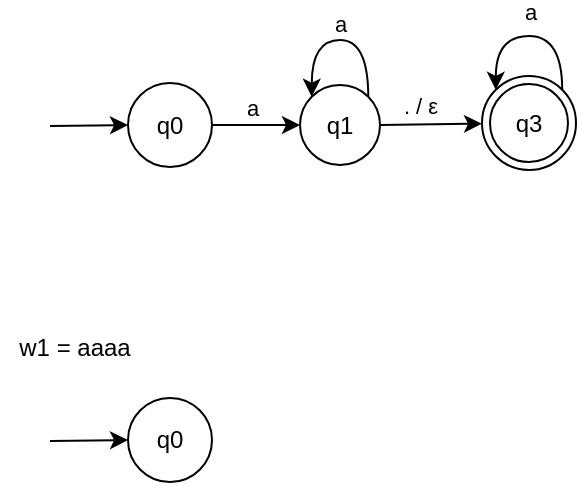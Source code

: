 <mxfile version="24.7.12">
  <diagram name="Page-1" id="Z5FTGkGa2ShZTrfyx7nZ">
    <mxGraphModel dx="1434" dy="827" grid="0" gridSize="10" guides="1" tooltips="1" connect="1" arrows="1" fold="1" page="1" pageScale="1" pageWidth="1654" pageHeight="2336" math="0" shadow="0">
      <root>
        <mxCell id="0" />
        <mxCell id="1" parent="0" />
        <mxCell id="1SRfXrtsyIx2hCv3YblZ-1" value="q0" style="ellipse;whiteSpace=wrap;html=1;aspect=fixed;" parent="1" vertex="1">
          <mxGeometry x="610" y="249.5" width="42" height="42" as="geometry" />
        </mxCell>
        <mxCell id="1SRfXrtsyIx2hCv3YblZ-13" style="edgeStyle=orthogonalEdgeStyle;curved=1;rounded=0;orthogonalLoop=1;jettySize=auto;html=1;exitX=1;exitY=0;exitDx=0;exitDy=0;entryX=0;entryY=0;entryDx=0;entryDy=0;" parent="1" source="1SRfXrtsyIx2hCv3YblZ-2" target="1SRfXrtsyIx2hCv3YblZ-2" edge="1">
          <mxGeometry relative="1" as="geometry">
            <mxPoint x="712" y="156" as="targetPoint" />
            <Array as="points">
              <mxPoint x="730" y="228" />
              <mxPoint x="702" y="228" />
            </Array>
          </mxGeometry>
        </mxCell>
        <mxCell id="1SRfXrtsyIx2hCv3YblZ-17" value="a" style="edgeLabel;html=1;align=center;verticalAlign=middle;resizable=0;points=[];" parent="1SRfXrtsyIx2hCv3YblZ-13" vertex="1" connectable="0">
          <mxGeometry x="-0.062" y="-2" relative="1" as="geometry">
            <mxPoint x="-3" y="-6" as="offset" />
          </mxGeometry>
        </mxCell>
        <mxCell id="1SRfXrtsyIx2hCv3YblZ-14" style="rounded=0;orthogonalLoop=1;jettySize=auto;html=1;exitX=1;exitY=0.5;exitDx=0;exitDy=0;" parent="1" source="1SRfXrtsyIx2hCv3YblZ-2" target="1SRfXrtsyIx2hCv3YblZ-6" edge="1">
          <mxGeometry relative="1" as="geometry" />
        </mxCell>
        <mxCell id="1SRfXrtsyIx2hCv3YblZ-22" value=". / ε" style="edgeLabel;html=1;align=center;verticalAlign=middle;resizable=0;points=[];" parent="1SRfXrtsyIx2hCv3YblZ-14" vertex="1" connectable="0">
          <mxGeometry x="-0.059" relative="1" as="geometry">
            <mxPoint x="-4" y="-9" as="offset" />
          </mxGeometry>
        </mxCell>
        <mxCell id="1SRfXrtsyIx2hCv3YblZ-2" value="q1" style="ellipse;whiteSpace=wrap;html=1;aspect=fixed;" parent="1" vertex="1">
          <mxGeometry x="696" y="250.5" width="40" height="40" as="geometry" />
        </mxCell>
        <mxCell id="1SRfXrtsyIx2hCv3YblZ-6" value="q3" style="ellipse;shape=doubleEllipse;whiteSpace=wrap;html=1;aspect=fixed;" parent="1" vertex="1">
          <mxGeometry x="787" y="246" width="47" height="47" as="geometry" />
        </mxCell>
        <mxCell id="1SRfXrtsyIx2hCv3YblZ-7" value="" style="endArrow=classic;html=1;rounded=0;exitX=1;exitY=0.5;exitDx=0;exitDy=0;entryX=0;entryY=0.5;entryDx=0;entryDy=0;" parent="1" source="1SRfXrtsyIx2hCv3YblZ-1" target="1SRfXrtsyIx2hCv3YblZ-2" edge="1">
          <mxGeometry width="50" height="50" relative="1" as="geometry">
            <mxPoint x="703" y="450" as="sourcePoint" />
            <mxPoint x="753" y="400" as="targetPoint" />
          </mxGeometry>
        </mxCell>
        <mxCell id="1SRfXrtsyIx2hCv3YblZ-16" value="a" style="edgeLabel;html=1;align=center;verticalAlign=middle;resizable=0;points=[];" parent="1SRfXrtsyIx2hCv3YblZ-7" vertex="1" connectable="0">
          <mxGeometry x="0.04" relative="1" as="geometry">
            <mxPoint x="-3" y="-9" as="offset" />
          </mxGeometry>
        </mxCell>
        <mxCell id="1SRfXrtsyIx2hCv3YblZ-18" style="edgeStyle=orthogonalEdgeStyle;curved=1;rounded=0;orthogonalLoop=1;jettySize=auto;html=1;exitX=1;exitY=0;exitDx=0;exitDy=0;entryX=0;entryY=0;entryDx=0;entryDy=0;" parent="1" source="1SRfXrtsyIx2hCv3YblZ-6" target="1SRfXrtsyIx2hCv3YblZ-6" edge="1">
          <mxGeometry relative="1" as="geometry">
            <Array as="points">
              <mxPoint x="827" y="226" />
              <mxPoint x="794" y="226" />
            </Array>
          </mxGeometry>
        </mxCell>
        <mxCell id="1SRfXrtsyIx2hCv3YblZ-19" value="a" style="edgeLabel;html=1;align=center;verticalAlign=middle;resizable=0;points=[];" parent="1SRfXrtsyIx2hCv3YblZ-18" vertex="1" connectable="0">
          <mxGeometry x="-0.081" y="-2" relative="1" as="geometry">
            <mxPoint x="-3" y="-10" as="offset" />
          </mxGeometry>
        </mxCell>
        <mxCell id="dPuKRaZLPDQicDzI08yV-1" value="" style="endArrow=classic;html=1;rounded=0;entryX=0;entryY=0.5;entryDx=0;entryDy=0;" edge="1" parent="1" target="1SRfXrtsyIx2hCv3YblZ-1">
          <mxGeometry width="50" height="50" relative="1" as="geometry">
            <mxPoint x="571" y="271" as="sourcePoint" />
            <mxPoint x="753" y="400" as="targetPoint" />
          </mxGeometry>
        </mxCell>
        <mxCell id="dPuKRaZLPDQicDzI08yV-3" value="q0" style="ellipse;whiteSpace=wrap;html=1;aspect=fixed;" vertex="1" parent="1">
          <mxGeometry x="610" y="407" width="42" height="42" as="geometry" />
        </mxCell>
        <mxCell id="dPuKRaZLPDQicDzI08yV-4" value="" style="endArrow=classic;html=1;rounded=0;entryX=0;entryY=0.5;entryDx=0;entryDy=0;" edge="1" parent="1" target="dPuKRaZLPDQicDzI08yV-3">
          <mxGeometry width="50" height="50" relative="1" as="geometry">
            <mxPoint x="571" y="428.5" as="sourcePoint" />
            <mxPoint x="753" y="557.5" as="targetPoint" />
          </mxGeometry>
        </mxCell>
        <mxCell id="dPuKRaZLPDQicDzI08yV-5" value="w1 = aaaa" style="text;html=1;align=center;verticalAlign=middle;resizable=0;points=[];autosize=1;strokeColor=none;fillColor=none;" vertex="1" parent="1">
          <mxGeometry x="546" y="369" width="74" height="26" as="geometry" />
        </mxCell>
      </root>
    </mxGraphModel>
  </diagram>
</mxfile>
